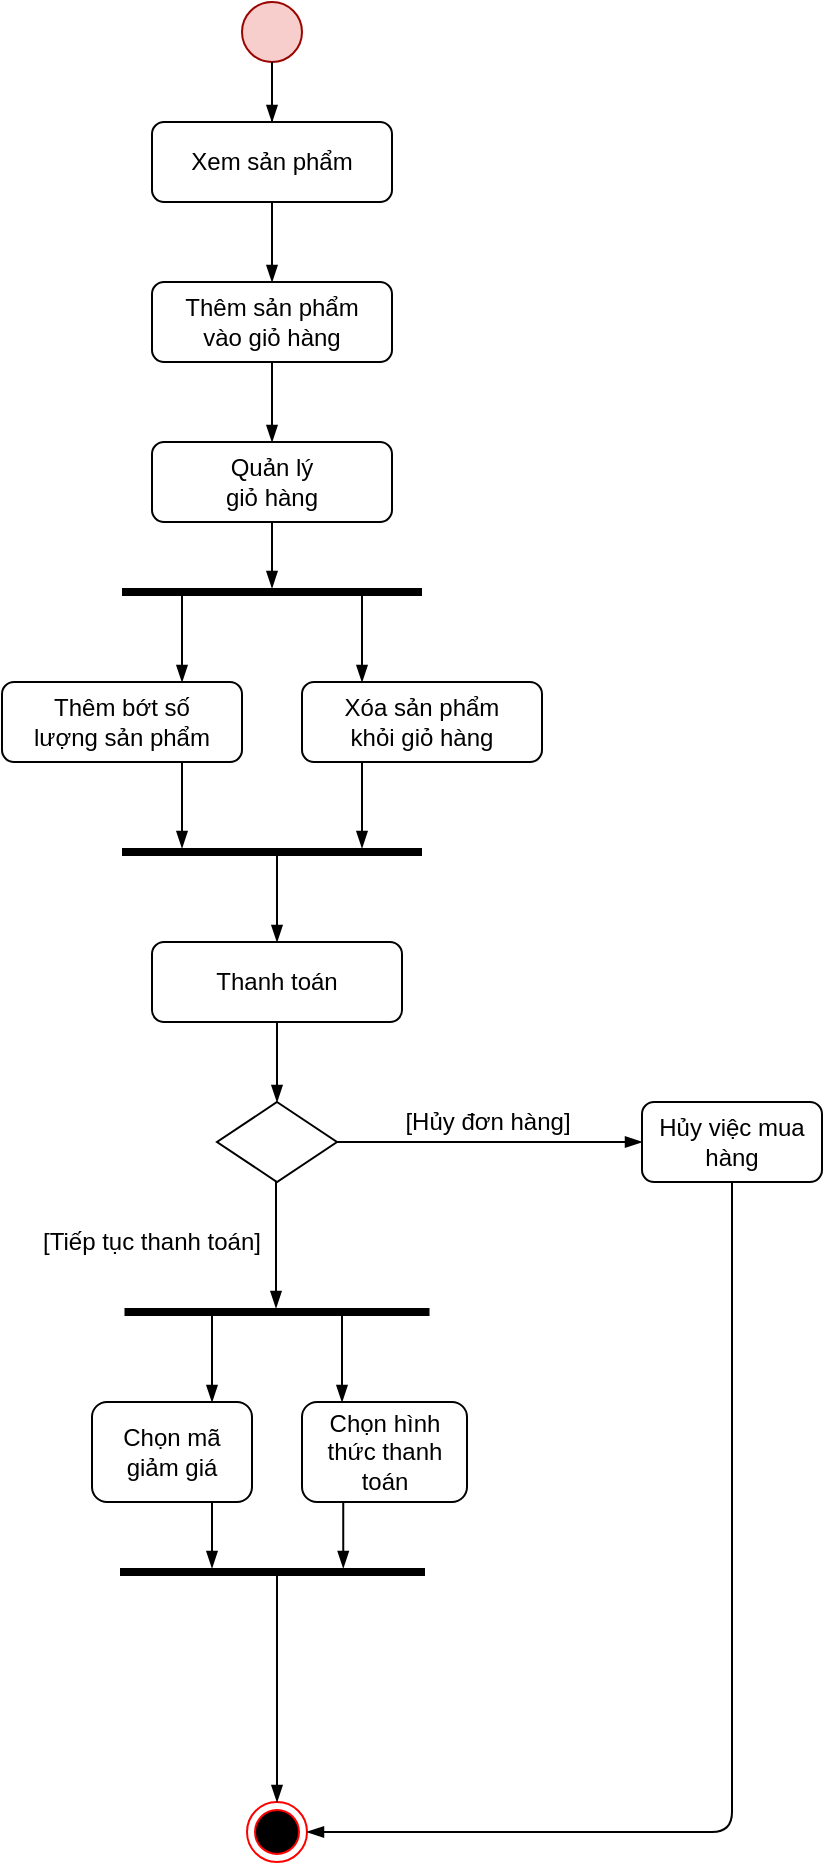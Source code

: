 <mxfile version="14.7.7" type="device"><diagram id="-uEhJuNBEmBPYY4QSH1g" name="Page-1"><mxGraphModel dx="1185" dy="588" grid="1" gridSize="10" guides="1" tooltips="1" connect="1" arrows="1" fold="1" page="1" pageScale="1" pageWidth="850" pageHeight="1100" math="0" shadow="0"><root><mxCell id="0"/><mxCell id="1" parent="0"/><mxCell id="LZqPpVAUGe_Q5ZIov5Z1-1" value="" style="ellipse;whiteSpace=wrap;html=1;aspect=fixed;fillColor=#f8cecc;strokeColor=#990500;" vertex="1" parent="1"><mxGeometry x="410" y="170" width="30" height="30" as="geometry"/></mxCell><mxCell id="LZqPpVAUGe_Q5ZIov5Z1-10" value="" style="edgeStyle=orthogonalEdgeStyle;rounded=0;orthogonalLoop=1;jettySize=auto;html=1;endArrow=none;endFill=0;startArrow=blockThin;startFill=1;" edge="1" parent="1" source="LZqPpVAUGe_Q5ZIov5Z1-2" target="LZqPpVAUGe_Q5ZIov5Z1-1"><mxGeometry relative="1" as="geometry"/></mxCell><mxCell id="LZqPpVAUGe_Q5ZIov5Z1-2" value="Xem sản phẩm" style="rounded=1;whiteSpace=wrap;html=1;" vertex="1" parent="1"><mxGeometry x="365" y="230" width="120" height="40" as="geometry"/></mxCell><mxCell id="LZqPpVAUGe_Q5ZIov5Z1-3" value="Thêm sản phẩm&lt;br&gt;vào giỏ hàng" style="rounded=1;whiteSpace=wrap;html=1;" vertex="1" parent="1"><mxGeometry x="365" y="310" width="120" height="40" as="geometry"/></mxCell><mxCell id="LZqPpVAUGe_Q5ZIov5Z1-5" value="Quản lý&lt;br&gt;giỏ hàng" style="rounded=1;whiteSpace=wrap;html=1;" vertex="1" parent="1"><mxGeometry x="365" y="390" width="120" height="40" as="geometry"/></mxCell><mxCell id="LZqPpVAUGe_Q5ZIov5Z1-7" value="Thêm bớt số&lt;br&gt;lượng sản phẩm" style="rounded=1;whiteSpace=wrap;html=1;" vertex="1" parent="1"><mxGeometry x="290" y="510" width="120" height="40" as="geometry"/></mxCell><mxCell id="LZqPpVAUGe_Q5ZIov5Z1-8" value="Xóa sản phẩm&lt;br&gt;khỏi giỏ hàng" style="rounded=1;whiteSpace=wrap;html=1;" vertex="1" parent="1"><mxGeometry x="440" y="510" width="120" height="40" as="geometry"/></mxCell><mxCell id="LZqPpVAUGe_Q5ZIov5Z1-9" value="" style="endArrow=none;html=1;entryX=0.5;entryY=1;entryDx=0;entryDy=0;" edge="1" parent="1" target="LZqPpVAUGe_Q5ZIov5Z1-1"><mxGeometry width="50" height="50" relative="1" as="geometry"><mxPoint x="425" y="230" as="sourcePoint"/><mxPoint x="450" y="430" as="targetPoint"/></mxGeometry></mxCell><mxCell id="LZqPpVAUGe_Q5ZIov5Z1-11" value="" style="endArrow=none;html=1;entryX=0.5;entryY=1;entryDx=0;entryDy=0;exitX=0.5;exitY=0;exitDx=0;exitDy=0;startArrow=blockThin;startFill=1;" edge="1" parent="1" source="LZqPpVAUGe_Q5ZIov5Z1-3" target="LZqPpVAUGe_Q5ZIov5Z1-2"><mxGeometry width="50" height="50" relative="1" as="geometry"><mxPoint x="400" y="480" as="sourcePoint"/><mxPoint x="450" y="430" as="targetPoint"/></mxGeometry></mxCell><mxCell id="LZqPpVAUGe_Q5ZIov5Z1-12" value="" style="endArrow=none;startArrow=blockThin;html=1;entryX=0.5;entryY=1;entryDx=0;entryDy=0;exitX=0.5;exitY=0;exitDx=0;exitDy=0;endFill=0;startFill=1;" edge="1" parent="1" source="LZqPpVAUGe_Q5ZIov5Z1-5" target="LZqPpVAUGe_Q5ZIov5Z1-3"><mxGeometry width="50" height="50" relative="1" as="geometry"><mxPoint x="400" y="480" as="sourcePoint"/><mxPoint x="450" y="430" as="targetPoint"/></mxGeometry></mxCell><mxCell id="LZqPpVAUGe_Q5ZIov5Z1-13" value="" style="endArrow=none;startArrow=blockThin;html=1;endFill=0;startFill=1;exitX=0.75;exitY=0;exitDx=0;exitDy=0;" edge="1" parent="1" source="LZqPpVAUGe_Q5ZIov5Z1-7" target="LZqPpVAUGe_Q5ZIov5Z1-15"><mxGeometry width="50" height="50" relative="1" as="geometry"><mxPoint x="340" y="470" as="sourcePoint"/><mxPoint x="380" y="470" as="targetPoint"/></mxGeometry></mxCell><mxCell id="LZqPpVAUGe_Q5ZIov5Z1-14" value="" style="endArrow=none;startArrow=blockThin;html=1;endFill=0;startFill=1;exitX=0.25;exitY=0;exitDx=0;exitDy=0;" edge="1" parent="1" source="LZqPpVAUGe_Q5ZIov5Z1-8" target="LZqPpVAUGe_Q5ZIov5Z1-15"><mxGeometry width="50" height="50" relative="1" as="geometry"><mxPoint x="560" y="470" as="sourcePoint"/><mxPoint x="410" y="570" as="targetPoint"/></mxGeometry></mxCell><mxCell id="LZqPpVAUGe_Q5ZIov5Z1-15" value="" style="line;strokeWidth=4;html=1;perimeter=backbonePerimeter;points=[];outlineConnect=0;" vertex="1" parent="1"><mxGeometry x="350" y="460" width="150" height="10" as="geometry"/></mxCell><mxCell id="LZqPpVAUGe_Q5ZIov5Z1-18" value="" style="endArrow=none;startArrow=blockThin;html=1;entryX=0.5;entryY=1;entryDx=0;entryDy=0;endFill=0;startFill=1;" edge="1" parent="1" source="LZqPpVAUGe_Q5ZIov5Z1-15" target="LZqPpVAUGe_Q5ZIov5Z1-5"><mxGeometry width="50" height="50" relative="1" as="geometry"><mxPoint x="435" y="400" as="sourcePoint"/><mxPoint x="435" y="360" as="targetPoint"/></mxGeometry></mxCell><mxCell id="LZqPpVAUGe_Q5ZIov5Z1-19" value="" style="line;strokeWidth=4;html=1;perimeter=backbonePerimeter;points=[];outlineConnect=0;" vertex="1" parent="1"><mxGeometry x="350" y="590" width="150" height="10" as="geometry"/></mxCell><mxCell id="LZqPpVAUGe_Q5ZIov5Z1-20" value="" style="endArrow=none;startArrow=blockThin;html=1;endFill=0;startFill=1;entryX=0.75;entryY=1;entryDx=0;entryDy=0;" edge="1" parent="1" source="LZqPpVAUGe_Q5ZIov5Z1-19" target="LZqPpVAUGe_Q5ZIov5Z1-7"><mxGeometry width="50" height="50" relative="1" as="geometry"><mxPoint x="390" y="520" as="sourcePoint"/><mxPoint x="390" y="476" as="targetPoint"/></mxGeometry></mxCell><mxCell id="LZqPpVAUGe_Q5ZIov5Z1-21" value="" style="endArrow=none;startArrow=blockThin;html=1;endFill=0;startFill=1;entryX=0.25;entryY=1;entryDx=0;entryDy=0;" edge="1" parent="1" source="LZqPpVAUGe_Q5ZIov5Z1-19" target="LZqPpVAUGe_Q5ZIov5Z1-8"><mxGeometry width="50" height="50" relative="1" as="geometry"><mxPoint x="390" y="613" as="sourcePoint"/><mxPoint x="390" y="560" as="targetPoint"/></mxGeometry></mxCell><mxCell id="LZqPpVAUGe_Q5ZIov5Z1-22" value="" style="endArrow=none;startArrow=blockThin;html=1;endFill=0;startFill=1;exitX=0.5;exitY=0;exitDx=0;exitDy=0;" edge="1" parent="1" source="LZqPpVAUGe_Q5ZIov5Z1-23" target="LZqPpVAUGe_Q5ZIov5Z1-19"><mxGeometry width="50" height="50" relative="1" as="geometry"><mxPoint x="410" y="660" as="sourcePoint"/><mxPoint x="420" y="600" as="targetPoint"/></mxGeometry></mxCell><mxCell id="LZqPpVAUGe_Q5ZIov5Z1-23" value="Thanh toán" style="rounded=1;whiteSpace=wrap;html=1;" vertex="1" parent="1"><mxGeometry x="365" y="640" width="125" height="40" as="geometry"/></mxCell><mxCell id="LZqPpVAUGe_Q5ZIov5Z1-24" value="" style="rhombus;whiteSpace=wrap;html=1;strokeColor=#000000;" vertex="1" parent="1"><mxGeometry x="397.5" y="720" width="60" height="40" as="geometry"/></mxCell><mxCell id="LZqPpVAUGe_Q5ZIov5Z1-25" value="" style="endArrow=none;startArrow=blockThin;html=1;endFill=0;startFill=1;exitX=0.5;exitY=0;exitDx=0;exitDy=0;entryX=0.5;entryY=1;entryDx=0;entryDy=0;" edge="1" parent="1" source="LZqPpVAUGe_Q5ZIov5Z1-24" target="LZqPpVAUGe_Q5ZIov5Z1-23"><mxGeometry width="50" height="50" relative="1" as="geometry"><mxPoint x="437.5" y="650" as="sourcePoint"/><mxPoint x="437.5" y="606" as="targetPoint"/></mxGeometry></mxCell><mxCell id="LZqPpVAUGe_Q5ZIov5Z1-26" value="Chọn mã giảm giá" style="rounded=1;whiteSpace=wrap;html=1;" vertex="1" parent="1"><mxGeometry x="335" y="870" width="80" height="50" as="geometry"/></mxCell><mxCell id="LZqPpVAUGe_Q5ZIov5Z1-27" value="Chọn hình thức thanh toán&lt;br&gt;" style="rounded=1;whiteSpace=wrap;html=1;" vertex="1" parent="1"><mxGeometry x="440" y="870" width="82.5" height="50" as="geometry"/></mxCell><mxCell id="LZqPpVAUGe_Q5ZIov5Z1-28" value="" style="line;strokeWidth=4;html=1;perimeter=backbonePerimeter;points=[];outlineConnect=0;" vertex="1" parent="1"><mxGeometry x="351.25" y="820" width="152.5" height="10" as="geometry"/></mxCell><mxCell id="LZqPpVAUGe_Q5ZIov5Z1-29" value="" style="endArrow=none;startArrow=blockThin;html=1;endFill=0;startFill=1;" edge="1" parent="1" source="LZqPpVAUGe_Q5ZIov5Z1-28"><mxGeometry width="50" height="50" relative="1" as="geometry"><mxPoint x="427" y="800" as="sourcePoint"/><mxPoint x="427" y="760" as="targetPoint"/></mxGeometry></mxCell><mxCell id="LZqPpVAUGe_Q5ZIov5Z1-30" value="" style="endArrow=none;startArrow=blockThin;html=1;endFill=0;startFill=1;exitX=0.75;exitY=0;exitDx=0;exitDy=0;" edge="1" parent="1" source="LZqPpVAUGe_Q5ZIov5Z1-26" target="LZqPpVAUGe_Q5ZIov5Z1-28"><mxGeometry width="50" height="50" relative="1" as="geometry"><mxPoint x="437" y="833" as="sourcePoint"/><mxPoint x="437" y="770" as="targetPoint"/></mxGeometry></mxCell><mxCell id="LZqPpVAUGe_Q5ZIov5Z1-31" value="" style="endArrow=none;startArrow=blockThin;html=1;endFill=0;startFill=1;" edge="1" parent="1" target="LZqPpVAUGe_Q5ZIov5Z1-28"><mxGeometry width="50" height="50" relative="1" as="geometry"><mxPoint x="460" y="870" as="sourcePoint"/><mxPoint x="400" y="836" as="targetPoint"/></mxGeometry></mxCell><mxCell id="LZqPpVAUGe_Q5ZIov5Z1-32" value="Hủy việc mua hàng" style="rounded=1;whiteSpace=wrap;html=1;" vertex="1" parent="1"><mxGeometry x="610" y="720" width="90" height="40" as="geometry"/></mxCell><mxCell id="LZqPpVAUGe_Q5ZIov5Z1-33" value="" style="endArrow=none;startArrow=blockThin;html=1;endFill=0;startFill=1;exitX=0;exitY=0.5;exitDx=0;exitDy=0;entryX=1;entryY=0.5;entryDx=0;entryDy=0;" edge="1" parent="1" source="LZqPpVAUGe_Q5ZIov5Z1-32" target="LZqPpVAUGe_Q5ZIov5Z1-24"><mxGeometry width="50" height="50" relative="1" as="geometry"><mxPoint x="437.5" y="650" as="sourcePoint"/><mxPoint x="437.5" y="606" as="targetPoint"/></mxGeometry></mxCell><mxCell id="LZqPpVAUGe_Q5ZIov5Z1-34" value="[Hủy đơn hàng]" style="text;html=1;strokeColor=none;fillColor=none;align=center;verticalAlign=middle;whiteSpace=wrap;rounded=0;" vertex="1" parent="1"><mxGeometry x="485" y="720" width="96.25" height="20" as="geometry"/></mxCell><mxCell id="LZqPpVAUGe_Q5ZIov5Z1-35" value="[Tiếp tục thanh toán]" style="text;html=1;strokeColor=none;fillColor=none;align=center;verticalAlign=middle;whiteSpace=wrap;rounded=0;" vertex="1" parent="1"><mxGeometry x="300" y="780" width="130" height="20" as="geometry"/></mxCell><mxCell id="LZqPpVAUGe_Q5ZIov5Z1-37" value="" style="line;strokeWidth=4;html=1;perimeter=backbonePerimeter;points=[];outlineConnect=0;" vertex="1" parent="1"><mxGeometry x="349" y="950" width="152.5" height="10" as="geometry"/></mxCell><mxCell id="LZqPpVAUGe_Q5ZIov5Z1-38" value="" style="endArrow=none;startArrow=blockThin;html=1;endFill=0;startFill=1;entryX=0.75;entryY=1;entryDx=0;entryDy=0;" edge="1" parent="1" source="LZqPpVAUGe_Q5ZIov5Z1-37" target="LZqPpVAUGe_Q5ZIov5Z1-26"><mxGeometry width="50" height="50" relative="1" as="geometry"><mxPoint x="405" y="880" as="sourcePoint"/><mxPoint x="405" y="836.167" as="targetPoint"/></mxGeometry></mxCell><mxCell id="LZqPpVAUGe_Q5ZIov5Z1-39" value="" style="endArrow=none;startArrow=blockThin;html=1;endFill=0;startFill=1;entryX=0.25;entryY=1;entryDx=0;entryDy=0;" edge="1" parent="1" source="LZqPpVAUGe_Q5ZIov5Z1-37" target="LZqPpVAUGe_Q5ZIov5Z1-27"><mxGeometry width="50" height="50" relative="1" as="geometry"><mxPoint x="405" y="963" as="sourcePoint"/><mxPoint x="405" y="930" as="targetPoint"/></mxGeometry></mxCell><mxCell id="LZqPpVAUGe_Q5ZIov5Z1-40" value="" style="ellipse;html=1;shape=endState;fillColor=#000000;strokeColor=#ff0000;" vertex="1" parent="1"><mxGeometry x="412.5" y="1070" width="30" height="30" as="geometry"/></mxCell><mxCell id="LZqPpVAUGe_Q5ZIov5Z1-41" value="" style="endArrow=none;startArrow=blockThin;html=1;endFill=0;startFill=1;exitX=0.5;exitY=0;exitDx=0;exitDy=0;" edge="1" parent="1" source="LZqPpVAUGe_Q5ZIov5Z1-40" target="LZqPpVAUGe_Q5ZIov5Z1-37"><mxGeometry width="50" height="50" relative="1" as="geometry"><mxPoint x="405" y="963" as="sourcePoint"/><mxPoint x="405" y="930" as="targetPoint"/></mxGeometry></mxCell><mxCell id="LZqPpVAUGe_Q5ZIov5Z1-42" value="" style="endArrow=none;startArrow=blockThin;html=1;endFill=0;startFill=1;exitX=1;exitY=0.5;exitDx=0;exitDy=0;entryX=0.5;entryY=1;entryDx=0;entryDy=0;" edge="1" parent="1" source="LZqPpVAUGe_Q5ZIov5Z1-40" target="LZqPpVAUGe_Q5ZIov5Z1-32"><mxGeometry width="50" height="50" relative="1" as="geometry"><mxPoint x="437.5" y="1080" as="sourcePoint"/><mxPoint x="437.5" y="966.167" as="targetPoint"/><Array as="points"><mxPoint x="655" y="1085"/></Array></mxGeometry></mxCell></root></mxGraphModel></diagram></mxfile>
